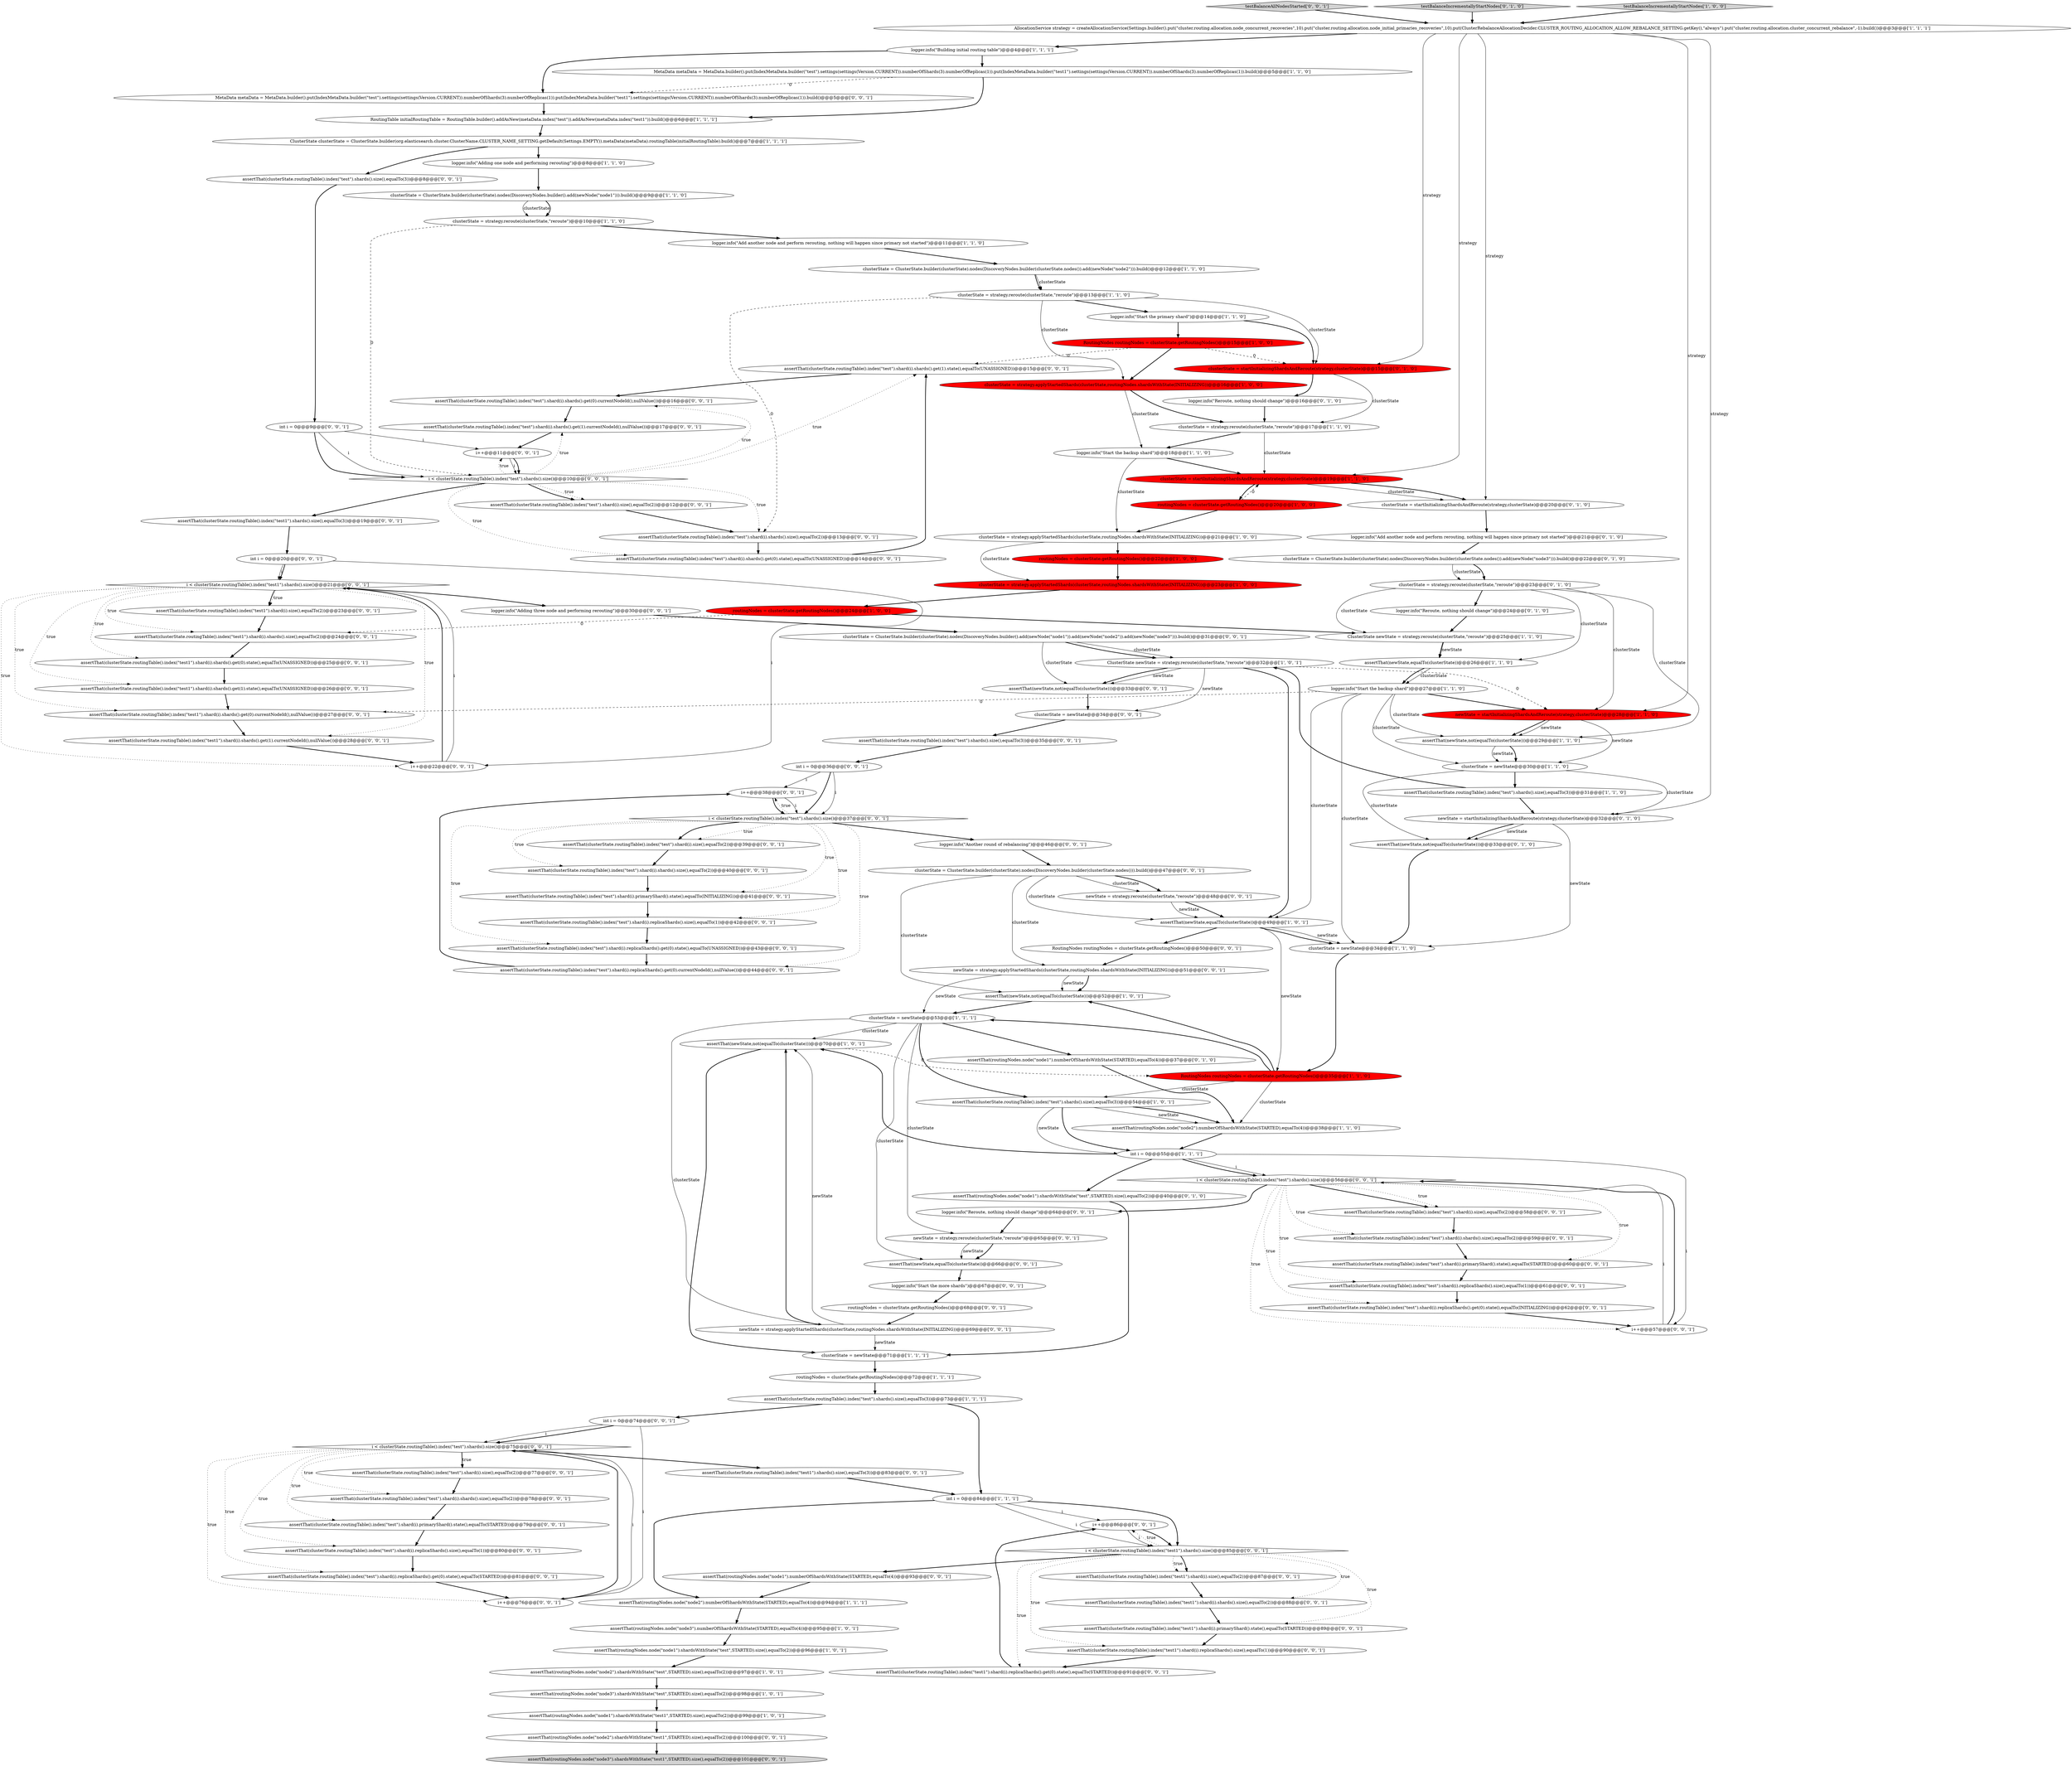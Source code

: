 digraph {
98 [style = filled, label = "assertThat(clusterState.routingTable().index(\"test\").shard(i).shards().get(1).state(),equalTo(UNASSIGNED))@@@15@@@['0', '0', '1']", fillcolor = white, shape = ellipse image = "AAA0AAABBB3BBB"];
11 [style = filled, label = "assertThat(newState,equalTo(clusterState))@@@26@@@['1', '1', '0']", fillcolor = white, shape = ellipse image = "AAA0AAABBB1BBB"];
127 [style = filled, label = "assertThat(clusterState.routingTable().index(\"test\").shard(i).primaryShard().state(),equalTo(STARTED))@@@79@@@['0', '0', '1']", fillcolor = white, shape = ellipse image = "AAA0AAABBB3BBB"];
114 [style = filled, label = "routingNodes = clusterState.getRoutingNodes()@@@68@@@['0', '0', '1']", fillcolor = white, shape = ellipse image = "AAA0AAABBB3BBB"];
9 [style = filled, label = "routingNodes = clusterState.getRoutingNodes()@@@22@@@['1', '0', '0']", fillcolor = red, shape = ellipse image = "AAA1AAABBB1BBB"];
25 [style = filled, label = "int i = 0@@@55@@@['1', '1', '1']", fillcolor = white, shape = ellipse image = "AAA0AAABBB1BBB"];
22 [style = filled, label = "clusterState = strategy.reroute(clusterState,\"reroute\")@@@10@@@['1', '1', '0']", fillcolor = white, shape = ellipse image = "AAA0AAABBB1BBB"];
85 [style = filled, label = "assertThat(clusterState.routingTable().index(\"test\").shard(i).size(),equalTo(2))@@@58@@@['0', '0', '1']", fillcolor = white, shape = ellipse image = "AAA0AAABBB3BBB"];
48 [style = filled, label = "clusterState = strategy.reroute(clusterState,\"reroute\")@@@17@@@['1', '1', '0']", fillcolor = white, shape = ellipse image = "AAA0AAABBB1BBB"];
17 [style = filled, label = "ClusterState newState = strategy.reroute(clusterState,\"reroute\")@@@25@@@['1', '1', '0']", fillcolor = white, shape = ellipse image = "AAA0AAABBB1BBB"];
102 [style = filled, label = "newState = strategy.reroute(clusterState,\"reroute\")@@@48@@@['0', '0', '1']", fillcolor = white, shape = ellipse image = "AAA0AAABBB3BBB"];
55 [style = filled, label = "clusterState = startInitializingShardsAndReroute(strategy,clusterState)@@@20@@@['0', '1', '0']", fillcolor = white, shape = ellipse image = "AAA0AAABBB2BBB"];
104 [style = filled, label = "i < clusterState.routingTable().index(\"test\").shards().size()@@@10@@@['0', '0', '1']", fillcolor = white, shape = diamond image = "AAA0AAABBB3BBB"];
107 [style = filled, label = "assertThat(newState,not(equalTo(clusterState)))@@@33@@@['0', '0', '1']", fillcolor = white, shape = ellipse image = "AAA0AAABBB3BBB"];
120 [style = filled, label = "assertThat(clusterState.routingTable().index(\"test1\").shard(i).shards().size(),equalTo(2))@@@24@@@['0', '0', '1']", fillcolor = white, shape = ellipse image = "AAA0AAABBB3BBB"];
40 [style = filled, label = "assertThat(routingNodes.node(\"node1\").shardsWithState(\"test\",STARTED).size(),equalTo(2))@@@96@@@['1', '0', '1']", fillcolor = white, shape = ellipse image = "AAA0AAABBB1BBB"];
106 [style = filled, label = "assertThat(routingNodes.node(\"node1\").numberOfShardsWithState(STARTED),equalTo(4))@@@93@@@['0', '0', '1']", fillcolor = white, shape = ellipse image = "AAA0AAABBB3BBB"];
45 [style = filled, label = "assertThat(routingNodes.node(\"node3\").shardsWithState(\"test\",STARTED).size(),equalTo(2))@@@98@@@['1', '0', '1']", fillcolor = white, shape = ellipse image = "AAA0AAABBB1BBB"];
119 [style = filled, label = "int i = 0@@@74@@@['0', '0', '1']", fillcolor = white, shape = ellipse image = "AAA0AAABBB3BBB"];
12 [style = filled, label = "clusterState = startInitializingShardsAndReroute(strategy,clusterState)@@@19@@@['1', '1', '0']", fillcolor = red, shape = ellipse image = "AAA1AAABBB1BBB"];
19 [style = filled, label = "ClusterState newState = strategy.reroute(clusterState,\"reroute\")@@@32@@@['1', '0', '1']", fillcolor = white, shape = ellipse image = "AAA0AAABBB1BBB"];
99 [style = filled, label = "assertThat(clusterState.routingTable().index(\"test\").shard(i).shards().get(1).currentNodeId(),nullValue())@@@17@@@['0', '0', '1']", fillcolor = white, shape = ellipse image = "AAA0AAABBB3BBB"];
121 [style = filled, label = "i++@@@86@@@['0', '0', '1']", fillcolor = white, shape = ellipse image = "AAA0AAABBB3BBB"];
38 [style = filled, label = "int i = 0@@@84@@@['1', '1', '1']", fillcolor = white, shape = ellipse image = "AAA0AAABBB1BBB"];
67 [style = filled, label = "RoutingNodes routingNodes = clusterState.getRoutingNodes()@@@50@@@['0', '0', '1']", fillcolor = white, shape = ellipse image = "AAA0AAABBB3BBB"];
36 [style = filled, label = "logger.info(\"Add another node and perform rerouting, nothing will happen since primary not started\")@@@11@@@['1', '1', '0']", fillcolor = white, shape = ellipse image = "AAA0AAABBB1BBB"];
8 [style = filled, label = "assertThat(newState,not(equalTo(clusterState)))@@@70@@@['1', '0', '1']", fillcolor = white, shape = ellipse image = "AAA0AAABBB1BBB"];
20 [style = filled, label = "assertThat(newState,equalTo(clusterState))@@@49@@@['1', '0', '1']", fillcolor = white, shape = ellipse image = "AAA0AAABBB1BBB"];
68 [style = filled, label = "logger.info(\"Reroute, nothing should change\")@@@64@@@['0', '0', '1']", fillcolor = white, shape = ellipse image = "AAA0AAABBB3BBB"];
94 [style = filled, label = "clusterState = ClusterState.builder(clusterState).nodes(DiscoveryNodes.builder(clusterState.nodes())).build()@@@47@@@['0', '0', '1']", fillcolor = white, shape = ellipse image = "AAA0AAABBB3BBB"];
129 [style = filled, label = "logger.info(\"Start the more shards\")@@@67@@@['0', '0', '1']", fillcolor = white, shape = ellipse image = "AAA0AAABBB3BBB"];
44 [style = filled, label = "logger.info(\"Start the backup shard\")@@@27@@@['1', '1', '0']", fillcolor = white, shape = ellipse image = "AAA0AAABBB1BBB"];
92 [style = filled, label = "assertThat(clusterState.routingTable().index(\"test\").shard(i).shards().size(),equalTo(2))@@@78@@@['0', '0', '1']", fillcolor = white, shape = ellipse image = "AAA0AAABBB3BBB"];
88 [style = filled, label = "assertThat(clusterState.routingTable().index(\"test\").shard(i).shards().get(0).state(),equalTo(UNASSIGNED))@@@14@@@['0', '0', '1']", fillcolor = white, shape = ellipse image = "AAA0AAABBB3BBB"];
30 [style = filled, label = "routingNodes = clusterState.getRoutingNodes()@@@20@@@['1', '0', '0']", fillcolor = red, shape = ellipse image = "AAA1AAABBB1BBB"];
97 [style = filled, label = "assertThat(clusterState.routingTable().index(\"test\").shard(i).shards().get(0).currentNodeId(),nullValue())@@@16@@@['0', '0', '1']", fillcolor = white, shape = ellipse image = "AAA0AAABBB3BBB"];
61 [style = filled, label = "logger.info(\"Reroute, nothing should change\")@@@16@@@['0', '1', '0']", fillcolor = white, shape = ellipse image = "AAA0AAABBB2BBB"];
89 [style = filled, label = "i++@@@57@@@['0', '0', '1']", fillcolor = white, shape = ellipse image = "AAA0AAABBB3BBB"];
52 [style = filled, label = "assertThat(newState,not(equalTo(clusterState)))@@@33@@@['0', '1', '0']", fillcolor = white, shape = ellipse image = "AAA0AAABBB2BBB"];
81 [style = filled, label = "assertThat(routingNodes.node(\"node2\").shardsWithState(\"test1\",STARTED).size(),equalTo(2))@@@100@@@['0', '0', '1']", fillcolor = white, shape = ellipse image = "AAA0AAABBB3BBB"];
14 [style = filled, label = "clusterState = strategy.applyStartedShards(clusterState,routingNodes.shardsWithState(INITIALIZING))@@@16@@@['1', '0', '0']", fillcolor = red, shape = ellipse image = "AAA1AAABBB1BBB"];
39 [style = filled, label = "assertThat(newState,not(equalTo(clusterState)))@@@52@@@['1', '0', '1']", fillcolor = white, shape = ellipse image = "AAA0AAABBB1BBB"];
90 [style = filled, label = "testBalanceAllNodesStarted['0', '0', '1']", fillcolor = lightgray, shape = diamond image = "AAA0AAABBB3BBB"];
56 [style = filled, label = "assertThat(routingNodes.node(\"node1\").numberOfShardsWithState(STARTED),equalTo(4))@@@37@@@['0', '1', '0']", fillcolor = white, shape = ellipse image = "AAA0AAABBB2BBB"];
43 [style = filled, label = "assertThat(clusterState.routingTable().index(\"test\").shards().size(),equalTo(3))@@@73@@@['1', '1', '1']", fillcolor = white, shape = ellipse image = "AAA0AAABBB1BBB"];
116 [style = filled, label = "i < clusterState.routingTable().index(\"test\").shards().size()@@@75@@@['0', '0', '1']", fillcolor = white, shape = diamond image = "AAA0AAABBB3BBB"];
130 [style = filled, label = "assertThat(clusterState.routingTable().index(\"test\").shard(i).size(),equalTo(2))@@@12@@@['0', '0', '1']", fillcolor = white, shape = ellipse image = "AAA0AAABBB3BBB"];
100 [style = filled, label = "assertThat(clusterState.routingTable().index(\"test\").shard(i).shards().size(),equalTo(2))@@@40@@@['0', '0', '1']", fillcolor = white, shape = ellipse image = "AAA0AAABBB3BBB"];
95 [style = filled, label = "assertThat(clusterState.routingTable().index(\"test1\").shard(i).primaryShard().state(),equalTo(STARTED))@@@89@@@['0', '0', '1']", fillcolor = white, shape = ellipse image = "AAA0AAABBB3BBB"];
76 [style = filled, label = "newState = strategy.applyStartedShards(clusterState,routingNodes.shardsWithState(INITIALIZING))@@@69@@@['0', '0', '1']", fillcolor = white, shape = ellipse image = "AAA0AAABBB3BBB"];
53 [style = filled, label = "testBalanceIncrementallyStartNodes['0', '1', '0']", fillcolor = lightgray, shape = diamond image = "AAA0AAABBB2BBB"];
28 [style = filled, label = "clusterState = newState@@@71@@@['1', '1', '1']", fillcolor = white, shape = ellipse image = "AAA0AAABBB1BBB"];
75 [style = filled, label = "assertThat(clusterState.routingTable().index(\"test\").shard(i).size(),equalTo(2))@@@77@@@['0', '0', '1']", fillcolor = white, shape = ellipse image = "AAA0AAABBB3BBB"];
59 [style = filled, label = "assertThat(routingNodes.node(\"node1\").shardsWithState(\"test\",STARTED).size(),equalTo(2))@@@40@@@['0', '1', '0']", fillcolor = white, shape = ellipse image = "AAA0AAABBB2BBB"];
27 [style = filled, label = "AllocationService strategy = createAllocationService(Settings.builder().put(\"cluster.routing.allocation.node_concurrent_recoveries\",10).put(\"cluster.routing.allocation.node_initial_primaries_recoveries\",10).put(ClusterRebalanceAllocationDecider.CLUSTER_ROUTING_ALLOCATION_ALLOW_REBALANCE_SETTING.getKey(),\"always\").put(\"cluster.routing.allocation.cluster_concurrent_rebalance\",-1).build())@@@3@@@['1', '1', '1']", fillcolor = white, shape = ellipse image = "AAA0AAABBB1BBB"];
49 [style = filled, label = "logger.info(\"Building initial routing table\")@@@4@@@['1', '1', '1']", fillcolor = white, shape = ellipse image = "AAA0AAABBB1BBB"];
101 [style = filled, label = "assertThat(clusterState.routingTable().index(\"test\").shard(i).shards().size(),equalTo(2))@@@59@@@['0', '0', '1']", fillcolor = white, shape = ellipse image = "AAA0AAABBB3BBB"];
110 [style = filled, label = "i < clusterState.routingTable().index(\"test\").shards().size()@@@56@@@['0', '0', '1']", fillcolor = white, shape = diamond image = "AAA0AAABBB3BBB"];
122 [style = filled, label = "int i = 0@@@9@@@['0', '0', '1']", fillcolor = white, shape = ellipse image = "AAA0AAABBB3BBB"];
105 [style = filled, label = "i < clusterState.routingTable().index(\"test1\").shards().size()@@@85@@@['0', '0', '1']", fillcolor = white, shape = diamond image = "AAA0AAABBB3BBB"];
123 [style = filled, label = "clusterState = ClusterState.builder(clusterState).nodes(DiscoveryNodes.builder().add(newNode(\"node1\")).add(newNode(\"node2\")).add(newNode(\"node3\"))).build()@@@31@@@['0', '0', '1']", fillcolor = white, shape = ellipse image = "AAA0AAABBB3BBB"];
72 [style = filled, label = "logger.info(\"Another round of rebalancing\")@@@46@@@['0', '0', '1']", fillcolor = white, shape = ellipse image = "AAA0AAABBB3BBB"];
2 [style = filled, label = "RoutingNodes routingNodes = clusterState.getRoutingNodes()@@@35@@@['1', '1', '0']", fillcolor = red, shape = ellipse image = "AAA1AAABBB1BBB"];
118 [style = filled, label = "assertThat(clusterState.routingTable().index(\"test1\").shard(i).replicaShards().get(0).state(),equalTo(STARTED))@@@91@@@['0', '0', '1']", fillcolor = white, shape = ellipse image = "AAA0AAABBB3BBB"];
91 [style = filled, label = "assertThat(clusterState.routingTable().index(\"test1\").shard(i).shards().get(1).state(),equalTo(UNASSIGNED))@@@26@@@['0', '0', '1']", fillcolor = white, shape = ellipse image = "AAA0AAABBB3BBB"];
35 [style = filled, label = "assertThat(clusterState.routingTable().index(\"test\").shards().size(),equalTo(3))@@@31@@@['1', '1', '0']", fillcolor = white, shape = ellipse image = "AAA0AAABBB1BBB"];
133 [style = filled, label = "assertThat(clusterState.routingTable().index(\"test\").shard(i).shards().size(),equalTo(2))@@@13@@@['0', '0', '1']", fillcolor = white, shape = ellipse image = "AAA0AAABBB3BBB"];
87 [style = filled, label = "i++@@@76@@@['0', '0', '1']", fillcolor = white, shape = ellipse image = "AAA0AAABBB3BBB"];
1 [style = filled, label = "assertThat(routingNodes.node(\"node2\").numberOfShardsWithState(STARTED),equalTo(4))@@@94@@@['1', '1', '1']", fillcolor = white, shape = ellipse image = "AAA0AAABBB1BBB"];
62 [style = filled, label = "MetaData metaData = MetaData.builder().put(IndexMetaData.builder(\"test\").settings(settings(Version.CURRENT)).numberOfShards(3).numberOfReplicas(1)).put(IndexMetaData.builder(\"test1\").settings(settings(Version.CURRENT)).numberOfShards(3).numberOfReplicas(1)).build()@@@5@@@['0', '0', '1']", fillcolor = white, shape = ellipse image = "AAA0AAABBB3BBB"];
132 [style = filled, label = "assertThat(clusterState.routingTable().index(\"test\").shard(i).replicaShards().get(0).state(),equalTo(STARTED))@@@81@@@['0', '0', '1']", fillcolor = white, shape = ellipse image = "AAA0AAABBB3BBB"];
86 [style = filled, label = "i < clusterState.routingTable().index(\"test1\").shards().size()@@@21@@@['0', '0', '1']", fillcolor = white, shape = diamond image = "AAA0AAABBB3BBB"];
82 [style = filled, label = "int i = 0@@@20@@@['0', '0', '1']", fillcolor = white, shape = ellipse image = "AAA0AAABBB3BBB"];
57 [style = filled, label = "clusterState = ClusterState.builder(clusterState).nodes(DiscoveryNodes.builder(clusterState.nodes()).add(newNode(\"node3\"))).build()@@@22@@@['0', '1', '0']", fillcolor = white, shape = ellipse image = "AAA0AAABBB2BBB"];
78 [style = filled, label = "assertThat(clusterState.routingTable().index(\"test\").shard(i).replicaShards().size(),equalTo(1))@@@61@@@['0', '0', '1']", fillcolor = white, shape = ellipse image = "AAA0AAABBB3BBB"];
109 [style = filled, label = "assertThat(clusterState.routingTable().index(\"test\").shard(i).replicaShards().get(0).state(),equalTo(INITIALIZING))@@@62@@@['0', '0', '1']", fillcolor = white, shape = ellipse image = "AAA0AAABBB3BBB"];
103 [style = filled, label = "assertThat(clusterState.routingTable().index(\"test1\").shard(i).size(),equalTo(2))@@@87@@@['0', '0', '1']", fillcolor = white, shape = ellipse image = "AAA0AAABBB3BBB"];
47 [style = filled, label = "clusterState = newState@@@34@@@['1', '1', '0']", fillcolor = white, shape = ellipse image = "AAA0AAABBB1BBB"];
80 [style = filled, label = "assertThat(clusterState.routingTable().index(\"test\").shard(i).primaryShard().state(),equalTo(INITIALIZING))@@@41@@@['0', '0', '1']", fillcolor = white, shape = ellipse image = "AAA0AAABBB3BBB"];
66 [style = filled, label = "assertThat(clusterState.routingTable().index(\"test\").shards().size(),equalTo(3))@@@8@@@['0', '0', '1']", fillcolor = white, shape = ellipse image = "AAA0AAABBB3BBB"];
93 [style = filled, label = "assertThat(clusterState.routingTable().index(\"test1\").shard(i).shards().get(0).currentNodeId(),nullValue())@@@27@@@['0', '0', '1']", fillcolor = white, shape = ellipse image = "AAA0AAABBB3BBB"];
0 [style = filled, label = "clusterState = ClusterState.builder(clusterState).nodes(DiscoveryNodes.builder(clusterState.nodes()).add(newNode(\"node2\"))).build()@@@12@@@['1', '1', '0']", fillcolor = white, shape = ellipse image = "AAA0AAABBB1BBB"];
77 [style = filled, label = "newState = strategy.applyStartedShards(clusterState,routingNodes.shardsWithState(INITIALIZING))@@@51@@@['0', '0', '1']", fillcolor = white, shape = ellipse image = "AAA0AAABBB3BBB"];
111 [style = filled, label = "int i = 0@@@36@@@['0', '0', '1']", fillcolor = white, shape = ellipse image = "AAA0AAABBB3BBB"];
26 [style = filled, label = "newState = startInitializingShardsAndReroute(strategy,clusterState)@@@28@@@['1', '1', '0']", fillcolor = red, shape = ellipse image = "AAA1AAABBB1BBB"];
7 [style = filled, label = "assertThat(clusterState.routingTable().index(\"test\").shards().size(),equalTo(3))@@@54@@@['1', '0', '1']", fillcolor = white, shape = ellipse image = "AAA0AAABBB1BBB"];
71 [style = filled, label = "assertThat(clusterState.routingTable().index(\"test\").shard(i).primaryShard().state(),equalTo(STARTED))@@@60@@@['0', '0', '1']", fillcolor = white, shape = ellipse image = "AAA0AAABBB3BBB"];
125 [style = filled, label = "assertThat(clusterState.routingTable().index(\"test\").shard(i).replicaShards().size(),equalTo(1))@@@80@@@['0', '0', '1']", fillcolor = white, shape = ellipse image = "AAA0AAABBB3BBB"];
74 [style = filled, label = "logger.info(\"Adding three node and performing rerouting\")@@@30@@@['0', '0', '1']", fillcolor = white, shape = ellipse image = "AAA0AAABBB3BBB"];
117 [style = filled, label = "assertThat(newState,equalTo(clusterState))@@@66@@@['0', '0', '1']", fillcolor = white, shape = ellipse image = "AAA0AAABBB3BBB"];
126 [style = filled, label = "i++@@@38@@@['0', '0', '1']", fillcolor = white, shape = ellipse image = "AAA0AAABBB3BBB"];
3 [style = filled, label = "routingNodes = clusterState.getRoutingNodes()@@@72@@@['1', '1', '1']", fillcolor = white, shape = ellipse image = "AAA0AAABBB1BBB"];
6 [style = filled, label = "assertThat(newState,not(equalTo(clusterState)))@@@29@@@['1', '1', '0']", fillcolor = white, shape = ellipse image = "AAA0AAABBB1BBB"];
50 [style = filled, label = "newState = startInitializingShardsAndReroute(strategy,clusterState)@@@32@@@['0', '1', '0']", fillcolor = white, shape = ellipse image = "AAA0AAABBB2BBB"];
108 [style = filled, label = "assertThat(clusterState.routingTable().index(\"test1\").shards().size(),equalTo(3))@@@83@@@['0', '0', '1']", fillcolor = white, shape = ellipse image = "AAA0AAABBB3BBB"];
32 [style = filled, label = "RoutingNodes routingNodes = clusterState.getRoutingNodes()@@@15@@@['1', '0', '0']", fillcolor = red, shape = ellipse image = "AAA1AAABBB1BBB"];
41 [style = filled, label = "clusterState = strategy.applyStartedShards(clusterState,routingNodes.shardsWithState(INITIALIZING))@@@21@@@['1', '0', '0']", fillcolor = white, shape = ellipse image = "AAA0AAABBB1BBB"];
4 [style = filled, label = "assertThat(routingNodes.node(\"node1\").shardsWithState(\"test1\",STARTED).size(),equalTo(2))@@@99@@@['1', '0', '1']", fillcolor = white, shape = ellipse image = "AAA0AAABBB1BBB"];
134 [style = filled, label = "i++@@@22@@@['0', '0', '1']", fillcolor = white, shape = ellipse image = "AAA0AAABBB3BBB"];
112 [style = filled, label = "assertThat(clusterState.routingTable().index(\"test\").shard(i).replicaShards().size(),equalTo(1))@@@42@@@['0', '0', '1']", fillcolor = white, shape = ellipse image = "AAA0AAABBB3BBB"];
69 [style = filled, label = "i++@@@11@@@['0', '0', '1']", fillcolor = white, shape = ellipse image = "AAA0AAABBB3BBB"];
42 [style = filled, label = "assertThat(routingNodes.node(\"node3\").numberOfShardsWithState(STARTED),equalTo(4))@@@95@@@['1', '0', '1']", fillcolor = white, shape = ellipse image = "AAA0AAABBB1BBB"];
131 [style = filled, label = "i < clusterState.routingTable().index(\"test\").shards().size()@@@37@@@['0', '0', '1']", fillcolor = white, shape = diamond image = "AAA0AAABBB3BBB"];
65 [style = filled, label = "assertThat(clusterState.routingTable().index(\"test1\").shards().size(),equalTo(3))@@@19@@@['0', '0', '1']", fillcolor = white, shape = ellipse image = "AAA0AAABBB3BBB"];
70 [style = filled, label = "assertThat(clusterState.routingTable().index(\"test\").shard(i).replicaShards().get(0).state(),equalTo(UNASSIGNED))@@@43@@@['0', '0', '1']", fillcolor = white, shape = ellipse image = "AAA0AAABBB3BBB"];
18 [style = filled, label = "clusterState = newState@@@30@@@['1', '1', '0']", fillcolor = white, shape = ellipse image = "AAA0AAABBB1BBB"];
23 [style = filled, label = "testBalanceIncrementallyStartNodes['1', '0', '0']", fillcolor = lightgray, shape = diamond image = "AAA0AAABBB1BBB"];
84 [style = filled, label = "clusterState = newState@@@34@@@['0', '0', '1']", fillcolor = white, shape = ellipse image = "AAA0AAABBB3BBB"];
31 [style = filled, label = "logger.info(\"Start the backup shard\")@@@18@@@['1', '1', '0']", fillcolor = white, shape = ellipse image = "AAA0AAABBB1BBB"];
16 [style = filled, label = "MetaData metaData = MetaData.builder().put(IndexMetaData.builder(\"test\").settings(settings(Version.CURRENT)).numberOfShards(3).numberOfReplicas(1)).put(IndexMetaData.builder(\"test1\").settings(settings(Version.CURRENT)).numberOfShards(3).numberOfReplicas(1)).build()@@@5@@@['1', '1', '0']", fillcolor = white, shape = ellipse image = "AAA0AAABBB1BBB"];
13 [style = filled, label = "RoutingTable initialRoutingTable = RoutingTable.builder().addAsNew(metaData.index(\"test\")).addAsNew(metaData.index(\"test1\")).build()@@@6@@@['1', '1', '1']", fillcolor = white, shape = ellipse image = "AAA0AAABBB1BBB"];
63 [style = filled, label = "assertThat(routingNodes.node(\"node3\").shardsWithState(\"test1\",STARTED).size(),equalTo(2))@@@101@@@['0', '0', '1']", fillcolor = lightgray, shape = ellipse image = "AAA0AAABBB3BBB"];
83 [style = filled, label = "assertThat(clusterState.routingTable().index(\"test1\").shard(i).size(),equalTo(2))@@@23@@@['0', '0', '1']", fillcolor = white, shape = ellipse image = "AAA0AAABBB3BBB"];
51 [style = filled, label = "clusterState = strategy.reroute(clusterState,\"reroute\")@@@23@@@['0', '1', '0']", fillcolor = white, shape = ellipse image = "AAA0AAABBB2BBB"];
29 [style = filled, label = "clusterState = ClusterState.builder(clusterState).nodes(DiscoveryNodes.builder().add(newNode(\"node1\"))).build()@@@9@@@['1', '1', '0']", fillcolor = white, shape = ellipse image = "AAA0AAABBB1BBB"];
54 [style = filled, label = "clusterState = startInitializingShardsAndReroute(strategy,clusterState)@@@15@@@['0', '1', '0']", fillcolor = red, shape = ellipse image = "AAA1AAABBB2BBB"];
96 [style = filled, label = "assertThat(clusterState.routingTable().index(\"test\").shards().size(),equalTo(3))@@@35@@@['0', '0', '1']", fillcolor = white, shape = ellipse image = "AAA0AAABBB3BBB"];
115 [style = filled, label = "assertThat(clusterState.routingTable().index(\"test\").shard(i).replicaShards().get(0).currentNodeId(),nullValue())@@@44@@@['0', '0', '1']", fillcolor = white, shape = ellipse image = "AAA0AAABBB3BBB"];
46 [style = filled, label = "assertThat(routingNodes.node(\"node2\").shardsWithState(\"test\",STARTED).size(),equalTo(2))@@@97@@@['1', '0', '1']", fillcolor = white, shape = ellipse image = "AAA0AAABBB1BBB"];
34 [style = filled, label = "assertThat(routingNodes.node(\"node2\").numberOfShardsWithState(STARTED),equalTo(4))@@@38@@@['1', '1', '0']", fillcolor = white, shape = ellipse image = "AAA0AAABBB1BBB"];
73 [style = filled, label = "assertThat(clusterState.routingTable().index(\"test1\").shard(i).shards().get(1).currentNodeId(),nullValue())@@@28@@@['0', '0', '1']", fillcolor = white, shape = ellipse image = "AAA0AAABBB3BBB"];
64 [style = filled, label = "assertThat(clusterState.routingTable().index(\"test1\").shard(i).replicaShards().size(),equalTo(1))@@@90@@@['0', '0', '1']", fillcolor = white, shape = ellipse image = "AAA0AAABBB3BBB"];
15 [style = filled, label = "routingNodes = clusterState.getRoutingNodes()@@@24@@@['1', '0', '0']", fillcolor = red, shape = ellipse image = "AAA1AAABBB1BBB"];
58 [style = filled, label = "logger.info(\"Reroute, nothing should change\")@@@24@@@['0', '1', '0']", fillcolor = white, shape = ellipse image = "AAA0AAABBB2BBB"];
24 [style = filled, label = "logger.info(\"Adding one node and performing rerouting\")@@@8@@@['1', '1', '0']", fillcolor = white, shape = ellipse image = "AAA0AAABBB1BBB"];
33 [style = filled, label = "clusterState = newState@@@53@@@['1', '1', '1']", fillcolor = white, shape = ellipse image = "AAA0AAABBB1BBB"];
79 [style = filled, label = "assertThat(clusterState.routingTable().index(\"test\").shard(i).size(),equalTo(2))@@@39@@@['0', '0', '1']", fillcolor = white, shape = ellipse image = "AAA0AAABBB3BBB"];
21 [style = filled, label = "ClusterState clusterState = ClusterState.builder(org.elasticsearch.cluster.ClusterName.CLUSTER_NAME_SETTING.getDefault(Settings.EMPTY)).metaData(metaData).routingTable(initialRoutingTable).build()@@@7@@@['1', '1', '1']", fillcolor = white, shape = ellipse image = "AAA0AAABBB1BBB"];
37 [style = filled, label = "clusterState = strategy.applyStartedShards(clusterState,routingNodes.shardsWithState(INITIALIZING))@@@23@@@['1', '0', '0']", fillcolor = red, shape = ellipse image = "AAA1AAABBB1BBB"];
10 [style = filled, label = "clusterState = strategy.reroute(clusterState,\"reroute\")@@@13@@@['1', '1', '0']", fillcolor = white, shape = ellipse image = "AAA0AAABBB1BBB"];
124 [style = filled, label = "newState = strategy.reroute(clusterState,\"reroute\")@@@65@@@['0', '0', '1']", fillcolor = white, shape = ellipse image = "AAA0AAABBB3BBB"];
5 [style = filled, label = "logger.info(\"Start the primary shard\")@@@14@@@['1', '1', '0']", fillcolor = white, shape = ellipse image = "AAA0AAABBB1BBB"];
113 [style = filled, label = "assertThat(clusterState.routingTable().index(\"test1\").shard(i).shards().size(),equalTo(2))@@@88@@@['0', '0', '1']", fillcolor = white, shape = ellipse image = "AAA0AAABBB3BBB"];
60 [style = filled, label = "logger.info(\"Add another node and perform rerouting, nothing will happen since primary not started\")@@@21@@@['0', '1', '0']", fillcolor = white, shape = ellipse image = "AAA0AAABBB2BBB"];
128 [style = filled, label = "assertThat(clusterState.routingTable().index(\"test1\").shard(i).shards().get(0).state(),equalTo(UNASSIGNED))@@@25@@@['0', '0', '1']", fillcolor = white, shape = ellipse image = "AAA0AAABBB3BBB"];
102->20 [style = bold, label=""];
100->80 [style = bold, label=""];
62->13 [style = bold, label=""];
131->112 [style = dotted, label="true"];
110->101 [style = dotted, label="true"];
49->16 [style = bold, label=""];
56->34 [style = bold, label=""];
29->22 [style = solid, label="clusterState"];
116->125 [style = dotted, label="true"];
94->102 [style = solid, label="clusterState"];
134->86 [style = bold, label=""];
133->88 [style = bold, label=""];
83->120 [style = bold, label=""];
10->14 [style = solid, label="clusterState"];
122->69 [style = solid, label="i"];
15->120 [style = dashed, label="0"];
41->9 [style = bold, label=""];
21->24 [style = bold, label=""];
37->15 [style = bold, label=""];
8->2 [style = dashed, label="0"];
105->103 [style = bold, label=""];
19->107 [style = solid, label="newState"];
33->117 [style = solid, label="clusterState"];
27->49 [style = bold, label=""];
9->37 [style = bold, label=""];
25->59 [style = bold, label=""];
131->72 [style = bold, label=""];
25->110 [style = bold, label=""];
82->134 [style = solid, label="i"];
123->107 [style = solid, label="clusterState"];
126->131 [style = solid, label="i"];
58->17 [style = bold, label=""];
53->27 [style = bold, label=""];
32->54 [style = dashed, label="0"];
122->104 [style = bold, label=""];
15->17 [style = bold, label=""];
52->47 [style = bold, label=""];
54->48 [style = solid, label="clusterState"];
36->0 [style = bold, label=""];
89->110 [style = solid, label="i"];
116->108 [style = bold, label=""];
94->102 [style = bold, label=""];
44->18 [style = solid, label="clusterState"];
20->47 [style = solid, label="newState"];
35->50 [style = bold, label=""];
108->38 [style = bold, label=""];
57->51 [style = solid, label="clusterState"];
50->47 [style = solid, label="newState"];
116->87 [style = dotted, label="true"];
77->39 [style = bold, label=""];
79->100 [style = bold, label=""];
50->52 [style = solid, label="newState"];
22->104 [style = dashed, label="0"];
18->35 [style = bold, label=""];
33->56 [style = bold, label=""];
18->50 [style = solid, label="clusterState"];
126->131 [style = bold, label=""];
111->126 [style = solid, label="i"];
28->3 [style = bold, label=""];
105->106 [style = bold, label=""];
131->126 [style = dotted, label="true"];
105->103 [style = dotted, label="true"];
82->86 [style = solid, label="i"];
14->48 [style = bold, label=""];
86->134 [style = dotted, label="true"];
69->104 [style = bold, label=""];
116->75 [style = bold, label=""];
116->127 [style = dotted, label="true"];
33->7 [style = bold, label=""];
55->60 [style = bold, label=""];
122->104 [style = solid, label="i"];
8->28 [style = bold, label=""];
76->28 [style = solid, label="newState"];
86->128 [style = dotted, label="true"];
131->115 [style = dotted, label="true"];
105->64 [style = dotted, label="true"];
30->41 [style = bold, label=""];
119->116 [style = bold, label=""];
2->7 [style = solid, label="clusterState"];
48->12 [style = solid, label="clusterState"];
105->95 [style = dotted, label="true"];
128->91 [style = bold, label=""];
57->51 [style = bold, label=""];
12->55 [style = solid, label="clusterState"];
116->132 [style = dotted, label="true"];
12->55 [style = bold, label=""];
11->44 [style = bold, label=""];
19->20 [style = bold, label=""];
98->97 [style = bold, label=""];
131->79 [style = bold, label=""];
121->105 [style = bold, label=""];
104->99 [style = dotted, label="true"];
116->75 [style = dotted, label="true"];
0->10 [style = solid, label="clusterState"];
1->42 [style = bold, label=""];
25->89 [style = solid, label="i"];
131->79 [style = dotted, label="true"];
51->58 [style = bold, label=""];
49->62 [style = bold, label=""];
26->6 [style = bold, label=""];
88->98 [style = bold, label=""];
87->116 [style = bold, label=""];
74->123 [style = bold, label=""];
68->124 [style = bold, label=""];
19->84 [style = solid, label="newState"];
42->40 [style = bold, label=""];
110->68 [style = bold, label=""];
97->99 [style = bold, label=""];
124->117 [style = bold, label=""];
103->113 [style = bold, label=""];
77->33 [style = solid, label="newState"];
2->39 [style = bold, label=""];
61->48 [style = bold, label=""];
27->55 [style = solid, label="strategy"];
20->67 [style = bold, label=""];
86->74 [style = bold, label=""];
60->57 [style = bold, label=""];
70->115 [style = bold, label=""];
127->125 [style = bold, label=""];
94->39 [style = solid, label="clusterState"];
19->107 [style = bold, label=""];
87->116 [style = solid, label="i"];
104->133 [style = dotted, label="true"];
47->2 [style = bold, label=""];
117->129 [style = bold, label=""];
2->33 [style = bold, label=""];
27->50 [style = solid, label="strategy"];
10->54 [style = solid, label="clusterState"];
59->28 [style = bold, label=""];
54->61 [style = bold, label=""];
124->117 [style = solid, label="newState"];
33->8 [style = solid, label="clusterState"];
119->116 [style = solid, label="i"];
71->78 [style = bold, label=""];
76->8 [style = bold, label=""];
64->118 [style = bold, label=""];
21->66 [style = bold, label=""];
131->70 [style = dotted, label="true"];
99->69 [style = bold, label=""];
110->85 [style = bold, label=""];
30->12 [style = dashed, label="0"];
82->86 [style = bold, label=""];
129->114 [style = bold, label=""];
92->127 [style = bold, label=""];
16->13 [style = bold, label=""];
67->77 [style = bold, label=""];
27->26 [style = solid, label="strategy"];
6->18 [style = bold, label=""];
32->98 [style = dashed, label="0"];
73->134 [style = bold, label=""];
104->65 [style = bold, label=""];
18->52 [style = solid, label="clusterState"];
32->14 [style = bold, label=""];
121->105 [style = solid, label="i"];
26->18 [style = solid, label="newState"];
6->18 [style = solid, label="newState"];
110->85 [style = dotted, label="true"];
44->20 [style = solid, label="clusterState"];
131->100 [style = dotted, label="true"];
104->88 [style = dotted, label="true"];
51->17 [style = solid, label="clusterState"];
86->83 [style = bold, label=""];
31->12 [style = bold, label=""];
7->25 [style = solid, label="newState"];
106->1 [style = bold, label=""];
39->33 [style = bold, label=""];
38->1 [style = bold, label=""];
48->31 [style = bold, label=""];
43->119 [style = bold, label=""];
5->32 [style = bold, label=""];
33->76 [style = solid, label="clusterState"];
86->73 [style = dotted, label="true"];
2->34 [style = solid, label="clusterState"];
104->130 [style = dotted, label="true"];
43->38 [style = bold, label=""];
10->5 [style = bold, label=""];
19->26 [style = dashed, label="0"];
86->93 [style = dotted, label="true"];
33->124 [style = solid, label="clusterState"];
86->91 [style = dotted, label="true"];
95->64 [style = bold, label=""];
10->133 [style = dashed, label="0"];
105->113 [style = dotted, label="true"];
131->80 [style = dotted, label="true"];
115->126 [style = bold, label=""];
96->111 [style = bold, label=""];
11->44 [style = solid, label="clusterState"];
25->110 [style = solid, label="i"];
104->69 [style = dotted, label="true"];
41->37 [style = solid, label="clusterState"];
102->20 [style = solid, label="newState"];
104->98 [style = dotted, label="true"];
27->54 [style = solid, label="strategy"];
38->105 [style = solid, label="i"];
27->12 [style = solid, label="strategy"];
110->89 [style = dotted, label="true"];
104->130 [style = bold, label=""];
38->105 [style = bold, label=""];
110->71 [style = dotted, label="true"];
44->6 [style = solid, label="clusterState"];
51->26 [style = solid, label="clusterState"];
123->19 [style = solid, label="clusterState"];
5->54 [style = bold, label=""];
110->109 [style = dotted, label="true"];
34->25 [style = bold, label=""];
105->118 [style = dotted, label="true"];
91->93 [style = bold, label=""];
23->27 [style = bold, label=""];
118->121 [style = bold, label=""];
7->34 [style = solid, label="newState"];
114->76 [style = bold, label=""];
86->120 [style = dotted, label="true"];
35->19 [style = bold, label=""];
44->93 [style = dashed, label="0"];
120->128 [style = bold, label=""];
94->77 [style = solid, label="clusterState"];
107->84 [style = bold, label=""];
4->81 [style = bold, label=""];
12->30 [style = bold, label=""];
24->29 [style = bold, label=""];
132->87 [style = bold, label=""];
104->97 [style = dotted, label="true"];
20->47 [style = bold, label=""];
50->52 [style = bold, label=""];
81->63 [style = bold, label=""];
130->133 [style = bold, label=""];
45->4 [style = bold, label=""];
40->46 [style = bold, label=""];
16->62 [style = dashed, label="0"];
110->78 [style = dotted, label="true"];
0->10 [style = bold, label=""];
76->8 [style = solid, label="newState"];
84->96 [style = bold, label=""];
7->34 [style = bold, label=""];
112->70 [style = bold, label=""];
51->6 [style = solid, label="clusterState"];
77->39 [style = solid, label="newState"];
31->41 [style = solid, label="clusterState"];
44->26 [style = bold, label=""];
116->92 [style = dotted, label="true"];
111->131 [style = solid, label="i"];
44->47 [style = solid, label="clusterState"];
78->109 [style = bold, label=""];
22->36 [style = bold, label=""];
14->31 [style = solid, label="clusterState"];
111->131 [style = bold, label=""];
101->71 [style = bold, label=""];
66->122 [style = bold, label=""];
90->27 [style = bold, label=""];
119->87 [style = solid, label="i"];
46->45 [style = bold, label=""];
109->89 [style = bold, label=""];
113->95 [style = bold, label=""];
69->104 [style = solid, label="i"];
25->8 [style = bold, label=""];
3->43 [style = bold, label=""];
7->25 [style = bold, label=""];
51->11 [style = solid, label="clusterState"];
134->86 [style = solid, label="i"];
29->22 [style = bold, label=""];
85->101 [style = bold, label=""];
125->132 [style = bold, label=""];
20->2 [style = solid, label="newState"];
65->82 [style = bold, label=""];
13->21 [style = bold, label=""];
75->92 [style = bold, label=""];
94->20 [style = solid, label="clusterState"];
86->83 [style = dotted, label="true"];
105->121 [style = dotted, label="true"];
17->11 [style = solid, label="newState"];
80->112 [style = bold, label=""];
72->94 [style = bold, label=""];
38->121 [style = solid, label="i"];
93->73 [style = bold, label=""];
89->110 [style = bold, label=""];
123->19 [style = bold, label=""];
17->11 [style = bold, label=""];
26->6 [style = solid, label="newState"];
}
